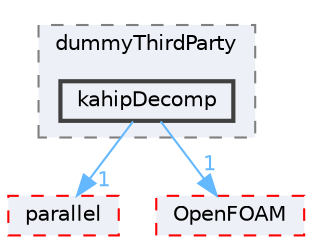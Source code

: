 digraph "src/dummyThirdParty/kahipDecomp"
{
 // LATEX_PDF_SIZE
  bgcolor="transparent";
  edge [fontname=Helvetica,fontsize=10,labelfontname=Helvetica,labelfontsize=10];
  node [fontname=Helvetica,fontsize=10,shape=box,height=0.2,width=0.4];
  compound=true
  subgraph clusterdir_3dbf595be03a0daf8d8ce1c2eec1d958 {
    graph [ bgcolor="#edf0f7", pencolor="grey50", label="dummyThirdParty", fontname=Helvetica,fontsize=10 style="filled,dashed", URL="dir_3dbf595be03a0daf8d8ce1c2eec1d958.html",tooltip=""]
  dir_66c7d5d5df708a693a3b5dcb40432970 [label="kahipDecomp", fillcolor="#edf0f7", color="grey25", style="filled,bold", URL="dir_66c7d5d5df708a693a3b5dcb40432970.html",tooltip=""];
  }
  dir_72b2b5518d1565784443265ec6729f79 [label="parallel", fillcolor="#edf0f7", color="red", style="filled,dashed", URL="dir_72b2b5518d1565784443265ec6729f79.html",tooltip=""];
  dir_c5473ff19b20e6ec4dfe5c310b3778a8 [label="OpenFOAM", fillcolor="#edf0f7", color="red", style="filled,dashed", URL="dir_c5473ff19b20e6ec4dfe5c310b3778a8.html",tooltip=""];
  dir_66c7d5d5df708a693a3b5dcb40432970->dir_72b2b5518d1565784443265ec6729f79 [headlabel="1", labeldistance=1.5 headhref="dir_002007_002780.html" href="dir_002007_002780.html" color="steelblue1" fontcolor="steelblue1"];
  dir_66c7d5d5df708a693a3b5dcb40432970->dir_c5473ff19b20e6ec4dfe5c310b3778a8 [headlabel="1", labeldistance=1.5 headhref="dir_002007_002695.html" href="dir_002007_002695.html" color="steelblue1" fontcolor="steelblue1"];
}
